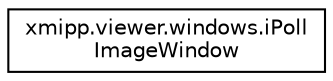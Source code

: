 digraph "Graphical Class Hierarchy"
{
  edge [fontname="Helvetica",fontsize="10",labelfontname="Helvetica",labelfontsize="10"];
  node [fontname="Helvetica",fontsize="10",shape=record];
  rankdir="LR";
  Node0 [label="xmipp.viewer.windows.iPoll\lImageWindow",height=0.2,width=0.4,color="black", fillcolor="white", style="filled",URL="$interfacexmipp_1_1viewer_1_1windows_1_1iPollImageWindow.html"];
}
